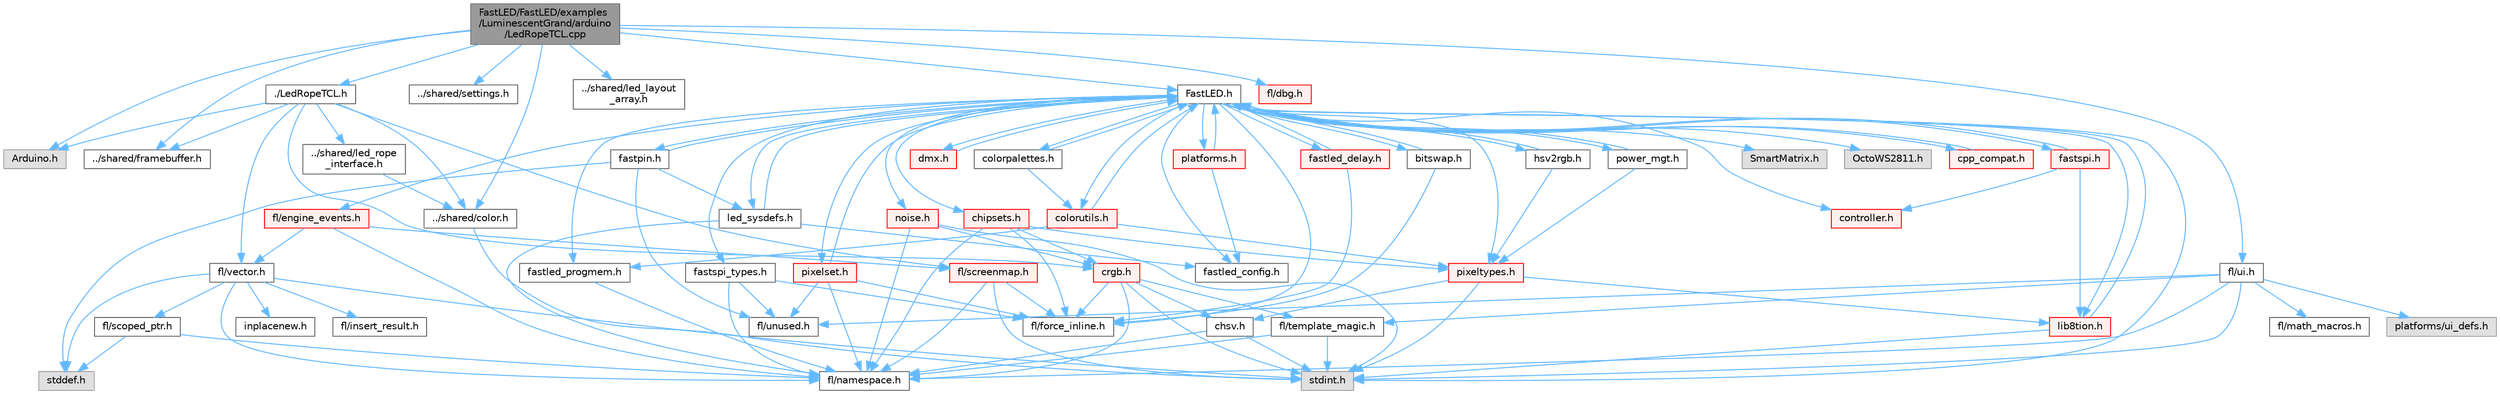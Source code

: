 digraph "FastLED/FastLED/examples/LuminescentGrand/arduino/LedRopeTCL.cpp"
{
 // LATEX_PDF_SIZE
  bgcolor="transparent";
  edge [fontname=Helvetica,fontsize=10,labelfontname=Helvetica,labelfontsize=10];
  node [fontname=Helvetica,fontsize=10,shape=box,height=0.2,width=0.4];
  Node1 [id="Node000001",label="FastLED/FastLED/examples\l/LuminescentGrand/arduino\l/LedRopeTCL.cpp",height=0.2,width=0.4,color="gray40", fillcolor="grey60", style="filled", fontcolor="black",tooltip=" "];
  Node1 -> Node2 [id="edge1_Node000001_Node000002",color="steelblue1",style="solid",tooltip=" "];
  Node2 [id="Node000002",label="Arduino.h",height=0.2,width=0.4,color="grey60", fillcolor="#E0E0E0", style="filled",tooltip=" "];
  Node1 -> Node3 [id="edge2_Node000001_Node000003",color="steelblue1",style="solid",tooltip=" "];
  Node3 [id="Node000003",label="../shared/color.h",height=0.2,width=0.4,color="grey40", fillcolor="white", style="filled",URL="$de/de1/examples_2_luminescent_grand_2shared_2color_8h.html",tooltip=" "];
  Node3 -> Node4 [id="edge3_Node000003_Node000004",color="steelblue1",style="solid",tooltip=" "];
  Node4 [id="Node000004",label="stdint.h",height=0.2,width=0.4,color="grey60", fillcolor="#E0E0E0", style="filled",tooltip=" "];
  Node1 -> Node5 [id="edge4_Node000001_Node000005",color="steelblue1",style="solid",tooltip=" "];
  Node5 [id="Node000005",label="../shared/framebuffer.h",height=0.2,width=0.4,color="grey40", fillcolor="white", style="filled",URL="$d4/dd2/framebuffer_8h.html",tooltip=" "];
  Node1 -> Node6 [id="edge5_Node000001_Node000006",color="steelblue1",style="solid",tooltip=" "];
  Node6 [id="Node000006",label="../shared/settings.h",height=0.2,width=0.4,color="grey40", fillcolor="white", style="filled",URL="$de/d60/settings_8h.html",tooltip=" "];
  Node1 -> Node7 [id="edge6_Node000001_Node000007",color="steelblue1",style="solid",tooltip=" "];
  Node7 [id="Node000007",label="./LedRopeTCL.h",height=0.2,width=0.4,color="grey40", fillcolor="white", style="filled",URL="$d9/d7e/_led_rope_t_c_l_8h.html",tooltip=" "];
  Node7 -> Node2 [id="edge7_Node000007_Node000002",color="steelblue1",style="solid",tooltip=" "];
  Node7 -> Node3 [id="edge8_Node000007_Node000003",color="steelblue1",style="solid",tooltip=" "];
  Node7 -> Node5 [id="edge9_Node000007_Node000005",color="steelblue1",style="solid",tooltip=" "];
  Node7 -> Node8 [id="edge10_Node000007_Node000008",color="steelblue1",style="solid",tooltip=" "];
  Node8 [id="Node000008",label="../shared/led_rope\l_interface.h",height=0.2,width=0.4,color="grey40", fillcolor="white", style="filled",URL="$db/d19/led__rope__interface_8h.html",tooltip=" "];
  Node8 -> Node3 [id="edge11_Node000008_Node000003",color="steelblue1",style="solid",tooltip=" "];
  Node7 -> Node9 [id="edge12_Node000007_Node000009",color="steelblue1",style="solid",tooltip=" "];
  Node9 [id="Node000009",label="fl/vector.h",height=0.2,width=0.4,color="grey40", fillcolor="white", style="filled",URL="$d6/d68/vector_8h.html",tooltip=" "];
  Node9 -> Node4 [id="edge13_Node000009_Node000004",color="steelblue1",style="solid",tooltip=" "];
  Node9 -> Node10 [id="edge14_Node000009_Node000010",color="steelblue1",style="solid",tooltip=" "];
  Node10 [id="Node000010",label="stddef.h",height=0.2,width=0.4,color="grey60", fillcolor="#E0E0E0", style="filled",tooltip=" "];
  Node9 -> Node11 [id="edge15_Node000009_Node000011",color="steelblue1",style="solid",tooltip=" "];
  Node11 [id="Node000011",label="inplacenew.h",height=0.2,width=0.4,color="grey40", fillcolor="white", style="filled",URL="$db/d36/inplacenew_8h.html",tooltip=" "];
  Node9 -> Node12 [id="edge16_Node000009_Node000012",color="steelblue1",style="solid",tooltip=" "];
  Node12 [id="Node000012",label="fl/namespace.h",height=0.2,width=0.4,color="grey40", fillcolor="white", style="filled",URL="$df/d2a/namespace_8h.html",tooltip="Implements the FastLED namespace macros."];
  Node9 -> Node13 [id="edge17_Node000009_Node000013",color="steelblue1",style="solid",tooltip=" "];
  Node13 [id="Node000013",label="fl/scoped_ptr.h",height=0.2,width=0.4,color="grey40", fillcolor="white", style="filled",URL="$df/d28/fl_2scoped__ptr_8h.html",tooltip=" "];
  Node13 -> Node10 [id="edge18_Node000013_Node000010",color="steelblue1",style="solid",tooltip=" "];
  Node13 -> Node12 [id="edge19_Node000013_Node000012",color="steelblue1",style="solid",tooltip=" "];
  Node9 -> Node14 [id="edge20_Node000009_Node000014",color="steelblue1",style="solid",tooltip=" "];
  Node14 [id="Node000014",label="fl/insert_result.h",height=0.2,width=0.4,color="grey40", fillcolor="white", style="filled",URL="$d1/d22/insert__result_8h.html",tooltip=" "];
  Node7 -> Node15 [id="edge21_Node000007_Node000015",color="steelblue1",style="solid",tooltip=" "];
  Node15 [id="Node000015",label="crgb.h",height=0.2,width=0.4,color="red", fillcolor="#FFF0F0", style="filled",URL="$db/dd1/crgb_8h.html",tooltip="Defines the red, green, and blue (RGB) pixel struct."];
  Node15 -> Node4 [id="edge22_Node000015_Node000004",color="steelblue1",style="solid",tooltip=" "];
  Node15 -> Node16 [id="edge23_Node000015_Node000016",color="steelblue1",style="solid",tooltip=" "];
  Node16 [id="Node000016",label="chsv.h",height=0.2,width=0.4,color="grey40", fillcolor="white", style="filled",URL="$d8/dd0/chsv_8h.html",tooltip="Defines the hue, saturation, and value (HSV) pixel struct."];
  Node16 -> Node4 [id="edge24_Node000016_Node000004",color="steelblue1",style="solid",tooltip=" "];
  Node16 -> Node12 [id="edge25_Node000016_Node000012",color="steelblue1",style="solid",tooltip=" "];
  Node15 -> Node12 [id="edge26_Node000015_Node000012",color="steelblue1",style="solid",tooltip=" "];
  Node15 -> Node19 [id="edge27_Node000015_Node000019",color="steelblue1",style="solid",tooltip=" "];
  Node19 [id="Node000019",label="fl/force_inline.h",height=0.2,width=0.4,color="grey40", fillcolor="white", style="filled",URL="$d8/d2d/fl_2force__inline_8h.html",tooltip=" "];
  Node15 -> Node20 [id="edge28_Node000015_Node000020",color="steelblue1",style="solid",tooltip=" "];
  Node20 [id="Node000020",label="fl/template_magic.h",height=0.2,width=0.4,color="grey40", fillcolor="white", style="filled",URL="$d8/d0c/template__magic_8h.html",tooltip=" "];
  Node20 -> Node4 [id="edge29_Node000020_Node000004",color="steelblue1",style="solid",tooltip=" "];
  Node20 -> Node12 [id="edge30_Node000020_Node000012",color="steelblue1",style="solid",tooltip=" "];
  Node7 -> Node21 [id="edge31_Node000007_Node000021",color="steelblue1",style="solid",tooltip=" "];
  Node21 [id="Node000021",label="fl/screenmap.h",height=0.2,width=0.4,color="red", fillcolor="#FFF0F0", style="filled",URL="$d7/d0d/fl_2screenmap_8h.html",tooltip=" "];
  Node21 -> Node4 [id="edge32_Node000021_Node000004",color="steelblue1",style="solid",tooltip=" "];
  Node21 -> Node19 [id="edge33_Node000021_Node000019",color="steelblue1",style="solid",tooltip=" "];
  Node21 -> Node12 [id="edge34_Node000021_Node000012",color="steelblue1",style="solid",tooltip=" "];
  Node1 -> Node34 [id="edge35_Node000001_Node000034",color="steelblue1",style="solid",tooltip=" "];
  Node34 [id="Node000034",label="../shared/led_layout\l_array.h",height=0.2,width=0.4,color="grey40", fillcolor="white", style="filled",URL="$df/da2/led__layout__array_8h.html",tooltip=" "];
  Node1 -> Node35 [id="edge36_Node000001_Node000035",color="steelblue1",style="solid",tooltip=" "];
  Node35 [id="Node000035",label="FastLED.h",height=0.2,width=0.4,color="grey40", fillcolor="white", style="filled",URL="$db/d97/_fast_l_e_d_8h.html",tooltip="central include file for FastLED, defines the CFastLED class/object"];
  Node35 -> Node4 [id="edge37_Node000035_Node000004",color="steelblue1",style="solid",tooltip=" "];
  Node35 -> Node36 [id="edge38_Node000035_Node000036",color="steelblue1",style="solid",tooltip=" "];
  Node36 [id="Node000036",label="SmartMatrix.h",height=0.2,width=0.4,color="grey60", fillcolor="#E0E0E0", style="filled",tooltip=" "];
  Node35 -> Node37 [id="edge39_Node000035_Node000037",color="steelblue1",style="solid",tooltip=" "];
  Node37 [id="Node000037",label="OctoWS2811.h",height=0.2,width=0.4,color="grey60", fillcolor="#E0E0E0", style="filled",tooltip=" "];
  Node35 -> Node19 [id="edge40_Node000035_Node000019",color="steelblue1",style="solid",tooltip=" "];
  Node35 -> Node38 [id="edge41_Node000035_Node000038",color="steelblue1",style="solid",tooltip=" "];
  Node38 [id="Node000038",label="cpp_compat.h",height=0.2,width=0.4,color="red", fillcolor="#FFF0F0", style="filled",URL="$d9/d13/cpp__compat_8h.html",tooltip="Compatibility functions based on C++ version."];
  Node38 -> Node35 [id="edge42_Node000038_Node000035",color="steelblue1",style="solid",tooltip=" "];
  Node35 -> Node40 [id="edge43_Node000035_Node000040",color="steelblue1",style="solid",tooltip=" "];
  Node40 [id="Node000040",label="fastled_config.h",height=0.2,width=0.4,color="grey40", fillcolor="white", style="filled",URL="$d5/d11/fastled__config_8h.html",tooltip="Contains definitions that can be used to configure FastLED at compile time."];
  Node35 -> Node41 [id="edge44_Node000035_Node000041",color="steelblue1",style="solid",tooltip=" "];
  Node41 [id="Node000041",label="led_sysdefs.h",height=0.2,width=0.4,color="grey40", fillcolor="white", style="filled",URL="$d9/d3e/led__sysdefs_8h.html",tooltip="Determines which platform system definitions to include."];
  Node41 -> Node35 [id="edge45_Node000041_Node000035",color="steelblue1",style="solid",tooltip=" "];
  Node41 -> Node40 [id="edge46_Node000041_Node000040",color="steelblue1",style="solid",tooltip=" "];
  Node41 -> Node12 [id="edge47_Node000041_Node000012",color="steelblue1",style="solid",tooltip=" "];
  Node35 -> Node42 [id="edge48_Node000035_Node000042",color="steelblue1",style="solid",tooltip=" "];
  Node42 [id="Node000042",label="fastled_delay.h",height=0.2,width=0.4,color="red", fillcolor="#FFF0F0", style="filled",URL="$d0/da8/fastled__delay_8h.html",tooltip="Utility functions and classes for managing delay cycles."];
  Node42 -> Node35 [id="edge49_Node000042_Node000035",color="steelblue1",style="solid",tooltip=" "];
  Node42 -> Node19 [id="edge50_Node000042_Node000019",color="steelblue1",style="solid",tooltip=" "];
  Node35 -> Node44 [id="edge51_Node000035_Node000044",color="steelblue1",style="solid",tooltip=" "];
  Node44 [id="Node000044",label="bitswap.h",height=0.2,width=0.4,color="grey40", fillcolor="white", style="filled",URL="$de/ded/bitswap_8h.html",tooltip="Functions for doing a rotation of bits/bytes used by parallel output."];
  Node44 -> Node35 [id="edge52_Node000044_Node000035",color="steelblue1",style="solid",tooltip=" "];
  Node44 -> Node19 [id="edge53_Node000044_Node000019",color="steelblue1",style="solid",tooltip=" "];
  Node35 -> Node45 [id="edge54_Node000035_Node000045",color="steelblue1",style="solid",tooltip=" "];
  Node45 [id="Node000045",label="controller.h",height=0.2,width=0.4,color="red", fillcolor="#FFF0F0", style="filled",URL="$d2/dd9/controller_8h.html",tooltip="deprecated: base definitions used by led controllers for writing out led data"];
  Node35 -> Node70 [id="edge55_Node000035_Node000070",color="steelblue1",style="solid",tooltip=" "];
  Node70 [id="Node000070",label="fastpin.h",height=0.2,width=0.4,color="grey40", fillcolor="white", style="filled",URL="$db/d65/fastpin_8h.html",tooltip="Class base definitions for defining fast pin access."];
  Node70 -> Node35 [id="edge56_Node000070_Node000035",color="steelblue1",style="solid",tooltip=" "];
  Node70 -> Node41 [id="edge57_Node000070_Node000041",color="steelblue1",style="solid",tooltip=" "];
  Node70 -> Node10 [id="edge58_Node000070_Node000010",color="steelblue1",style="solid",tooltip=" "];
  Node70 -> Node64 [id="edge59_Node000070_Node000064",color="steelblue1",style="solid",tooltip=" "];
  Node64 [id="Node000064",label="fl/unused.h",height=0.2,width=0.4,color="grey40", fillcolor="white", style="filled",URL="$d8/d4b/unused_8h.html",tooltip=" "];
  Node35 -> Node71 [id="edge60_Node000035_Node000071",color="steelblue1",style="solid",tooltip=" "];
  Node71 [id="Node000071",label="fastspi_types.h",height=0.2,width=0.4,color="grey40", fillcolor="white", style="filled",URL="$d2/ddb/fastspi__types_8h.html",tooltip="Data types and constants used by SPI interfaces."];
  Node71 -> Node19 [id="edge61_Node000071_Node000019",color="steelblue1",style="solid",tooltip=" "];
  Node71 -> Node12 [id="edge62_Node000071_Node000012",color="steelblue1",style="solid",tooltip=" "];
  Node71 -> Node64 [id="edge63_Node000071_Node000064",color="steelblue1",style="solid",tooltip=" "];
  Node35 -> Node72 [id="edge64_Node000035_Node000072",color="steelblue1",style="solid",tooltip=" "];
  Node72 [id="Node000072",label="dmx.h",height=0.2,width=0.4,color="red", fillcolor="#FFF0F0", style="filled",URL="$d3/de1/dmx_8h.html",tooltip="Defines the DMX512-based LED controllers."];
  Node72 -> Node35 [id="edge65_Node000072_Node000035",color="steelblue1",style="solid",tooltip=" "];
  Node35 -> Node75 [id="edge66_Node000035_Node000075",color="steelblue1",style="solid",tooltip=" "];
  Node75 [id="Node000075",label="platforms.h",height=0.2,width=0.4,color="red", fillcolor="#FFF0F0", style="filled",URL="$da/dc9/platforms_8h.html",tooltip="Determines which platforms headers to include."];
  Node75 -> Node35 [id="edge67_Node000075_Node000035",color="steelblue1",style="solid",tooltip=" "];
  Node75 -> Node40 [id="edge68_Node000075_Node000040",color="steelblue1",style="solid",tooltip=" "];
  Node35 -> Node77 [id="edge69_Node000035_Node000077",color="steelblue1",style="solid",tooltip=" "];
  Node77 [id="Node000077",label="fastled_progmem.h",height=0.2,width=0.4,color="grey40", fillcolor="white", style="filled",URL="$df/dab/fastled__progmem_8h.html",tooltip="Wrapper definitions to allow seamless use of PROGMEM in environments that have it."];
  Node77 -> Node12 [id="edge70_Node000077_Node000012",color="steelblue1",style="solid",tooltip=" "];
  Node35 -> Node48 [id="edge71_Node000035_Node000048",color="steelblue1",style="solid",tooltip=" "];
  Node48 [id="Node000048",label="lib8tion.h",height=0.2,width=0.4,color="red", fillcolor="#FFF0F0", style="filled",URL="$df/da5/lib8tion_8h.html",tooltip="Fast, efficient 8-bit math functions specifically designed for high-performance LED programming."];
  Node48 -> Node35 [id="edge72_Node000048_Node000035",color="steelblue1",style="solid",tooltip=" "];
  Node48 -> Node4 [id="edge73_Node000048_Node000004",color="steelblue1",style="solid",tooltip=" "];
  Node35 -> Node47 [id="edge74_Node000035_Node000047",color="steelblue1",style="solid",tooltip=" "];
  Node47 [id="Node000047",label="pixeltypes.h",height=0.2,width=0.4,color="red", fillcolor="#FFF0F0", style="filled",URL="$d2/dba/pixeltypes_8h.html",tooltip="Includes defintions for RGB and HSV pixels."];
  Node47 -> Node4 [id="edge75_Node000047_Node000004",color="steelblue1",style="solid",tooltip=" "];
  Node47 -> Node48 [id="edge76_Node000047_Node000048",color="steelblue1",style="solid",tooltip=" "];
  Node47 -> Node16 [id="edge77_Node000047_Node000016",color="steelblue1",style="solid",tooltip=" "];
  Node35 -> Node78 [id="edge78_Node000035_Node000078",color="steelblue1",style="solid",tooltip=" "];
  Node78 [id="Node000078",label="hsv2rgb.h",height=0.2,width=0.4,color="grey40", fillcolor="white", style="filled",URL="$de/d9a/hsv2rgb_8h.html",tooltip="Functions to convert from the HSV colorspace to the RGB colorspace."];
  Node78 -> Node35 [id="edge79_Node000078_Node000035",color="steelblue1",style="solid",tooltip=" "];
  Node78 -> Node47 [id="edge80_Node000078_Node000047",color="steelblue1",style="solid",tooltip=" "];
  Node35 -> Node79 [id="edge81_Node000035_Node000079",color="steelblue1",style="solid",tooltip=" "];
  Node79 [id="Node000079",label="colorutils.h",height=0.2,width=0.4,color="red", fillcolor="#FFF0F0", style="filled",URL="$d1/dfb/colorutils_8h.html",tooltip="Utility functions for color fill, palettes, blending, and more."];
  Node79 -> Node35 [id="edge82_Node000079_Node000035",color="steelblue1",style="solid",tooltip=" "];
  Node79 -> Node47 [id="edge83_Node000079_Node000047",color="steelblue1",style="solid",tooltip=" "];
  Node79 -> Node77 [id="edge84_Node000079_Node000077",color="steelblue1",style="solid",tooltip=" "];
  Node35 -> Node81 [id="edge85_Node000035_Node000081",color="steelblue1",style="solid",tooltip=" "];
  Node81 [id="Node000081",label="pixelset.h",height=0.2,width=0.4,color="red", fillcolor="#FFF0F0", style="filled",URL="$d4/d46/pixelset_8h.html",tooltip="Declares classes for managing logical groups of LEDs."];
  Node81 -> Node35 [id="edge86_Node000081_Node000035",color="steelblue1",style="solid",tooltip=" "];
  Node81 -> Node19 [id="edge87_Node000081_Node000019",color="steelblue1",style="solid",tooltip=" "];
  Node81 -> Node64 [id="edge88_Node000081_Node000064",color="steelblue1",style="solid",tooltip=" "];
  Node81 -> Node12 [id="edge89_Node000081_Node000012",color="steelblue1",style="solid",tooltip=" "];
  Node35 -> Node83 [id="edge90_Node000035_Node000083",color="steelblue1",style="solid",tooltip=" "];
  Node83 [id="Node000083",label="colorpalettes.h",height=0.2,width=0.4,color="grey40", fillcolor="white", style="filled",URL="$dc/dcc/colorpalettes_8h.html",tooltip="Declarations for the predefined color palettes supplied by FastLED."];
  Node83 -> Node35 [id="edge91_Node000083_Node000035",color="steelblue1",style="solid",tooltip=" "];
  Node83 -> Node79 [id="edge92_Node000083_Node000079",color="steelblue1",style="solid",tooltip=" "];
  Node35 -> Node84 [id="edge93_Node000035_Node000084",color="steelblue1",style="solid",tooltip=" "];
  Node84 [id="Node000084",label="noise.h",height=0.2,width=0.4,color="red", fillcolor="#FFF0F0", style="filled",URL="$d1/d31/noise_8h.html",tooltip="Functions to generate and fill arrays with noise."];
  Node84 -> Node4 [id="edge94_Node000084_Node000004",color="steelblue1",style="solid",tooltip=" "];
  Node84 -> Node15 [id="edge95_Node000084_Node000015",color="steelblue1",style="solid",tooltip=" "];
  Node84 -> Node12 [id="edge96_Node000084_Node000012",color="steelblue1",style="solid",tooltip=" "];
  Node35 -> Node85 [id="edge97_Node000035_Node000085",color="steelblue1",style="solid",tooltip=" "];
  Node85 [id="Node000085",label="power_mgt.h",height=0.2,width=0.4,color="grey40", fillcolor="white", style="filled",URL="$dc/d5b/power__mgt_8h.html",tooltip="Functions to limit the power used by FastLED."];
  Node85 -> Node35 [id="edge98_Node000085_Node000035",color="steelblue1",style="solid",tooltip=" "];
  Node85 -> Node47 [id="edge99_Node000085_Node000047",color="steelblue1",style="solid",tooltip=" "];
  Node35 -> Node86 [id="edge100_Node000035_Node000086",color="steelblue1",style="solid",tooltip=" "];
  Node86 [id="Node000086",label="fastspi.h",height=0.2,width=0.4,color="red", fillcolor="#FFF0F0", style="filled",URL="$d6/ddc/fastspi_8h.html",tooltip="Serial peripheral interface (SPI) definitions per platform."];
  Node86 -> Node35 [id="edge101_Node000086_Node000035",color="steelblue1",style="solid",tooltip=" "];
  Node86 -> Node45 [id="edge102_Node000086_Node000045",color="steelblue1",style="solid",tooltip=" "];
  Node86 -> Node48 [id="edge103_Node000086_Node000048",color="steelblue1",style="solid",tooltip=" "];
  Node35 -> Node88 [id="edge104_Node000035_Node000088",color="steelblue1",style="solid",tooltip=" "];
  Node88 [id="Node000088",label="chipsets.h",height=0.2,width=0.4,color="red", fillcolor="#FFF0F0", style="filled",URL="$db/d66/chipsets_8h.html",tooltip="Contains the bulk of the definitions for the various LED chipsets supported."];
  Node88 -> Node47 [id="edge105_Node000088_Node000047",color="steelblue1",style="solid",tooltip=" "];
  Node88 -> Node19 [id="edge106_Node000088_Node000019",color="steelblue1",style="solid",tooltip=" "];
  Node88 -> Node15 [id="edge107_Node000088_Node000015",color="steelblue1",style="solid",tooltip=" "];
  Node88 -> Node12 [id="edge108_Node000088_Node000012",color="steelblue1",style="solid",tooltip=" "];
  Node35 -> Node65 [id="edge109_Node000035_Node000065",color="steelblue1",style="solid",tooltip=" "];
  Node65 [id="Node000065",label="fl/engine_events.h",height=0.2,width=0.4,color="red", fillcolor="#FFF0F0", style="filled",URL="$dc/dd9/fl_2engine__events_8h.html",tooltip=" "];
  Node65 -> Node9 [id="edge110_Node000065_Node000009",color="steelblue1",style="solid",tooltip=" "];
  Node65 -> Node21 [id="edge111_Node000065_Node000021",color="steelblue1",style="solid",tooltip=" "];
  Node65 -> Node12 [id="edge112_Node000065_Node000012",color="steelblue1",style="solid",tooltip=" "];
  Node1 -> Node30 [id="edge113_Node000001_Node000030",color="steelblue1",style="solid",tooltip=" "];
  Node30 [id="Node000030",label="fl/dbg.h",height=0.2,width=0.4,color="red", fillcolor="#FFF0F0", style="filled",URL="$d6/d01/dbg_8h.html",tooltip=" "];
  Node1 -> Node89 [id="edge114_Node000001_Node000089",color="steelblue1",style="solid",tooltip=" "];
  Node89 [id="Node000089",label="fl/ui.h",height=0.2,width=0.4,color="grey40", fillcolor="white", style="filled",URL="$d9/d3b/ui_8h.html",tooltip=" "];
  Node89 -> Node4 [id="edge115_Node000089_Node000004",color="steelblue1",style="solid",tooltip=" "];
  Node89 -> Node90 [id="edge116_Node000089_Node000090",color="steelblue1",style="solid",tooltip=" "];
  Node90 [id="Node000090",label="platforms/ui_defs.h",height=0.2,width=0.4,color="grey60", fillcolor="#E0E0E0", style="filled",tooltip=" "];
  Node89 -> Node12 [id="edge117_Node000089_Node000012",color="steelblue1",style="solid",tooltip=" "];
  Node89 -> Node33 [id="edge118_Node000089_Node000033",color="steelblue1",style="solid",tooltip=" "];
  Node33 [id="Node000033",label="fl/math_macros.h",height=0.2,width=0.4,color="grey40", fillcolor="white", style="filled",URL="$d0/d19/fl_2math__macros_8h.html",tooltip=" "];
  Node89 -> Node20 [id="edge119_Node000089_Node000020",color="steelblue1",style="solid",tooltip=" "];
  Node89 -> Node64 [id="edge120_Node000089_Node000064",color="steelblue1",style="solid",tooltip=" "];
}
